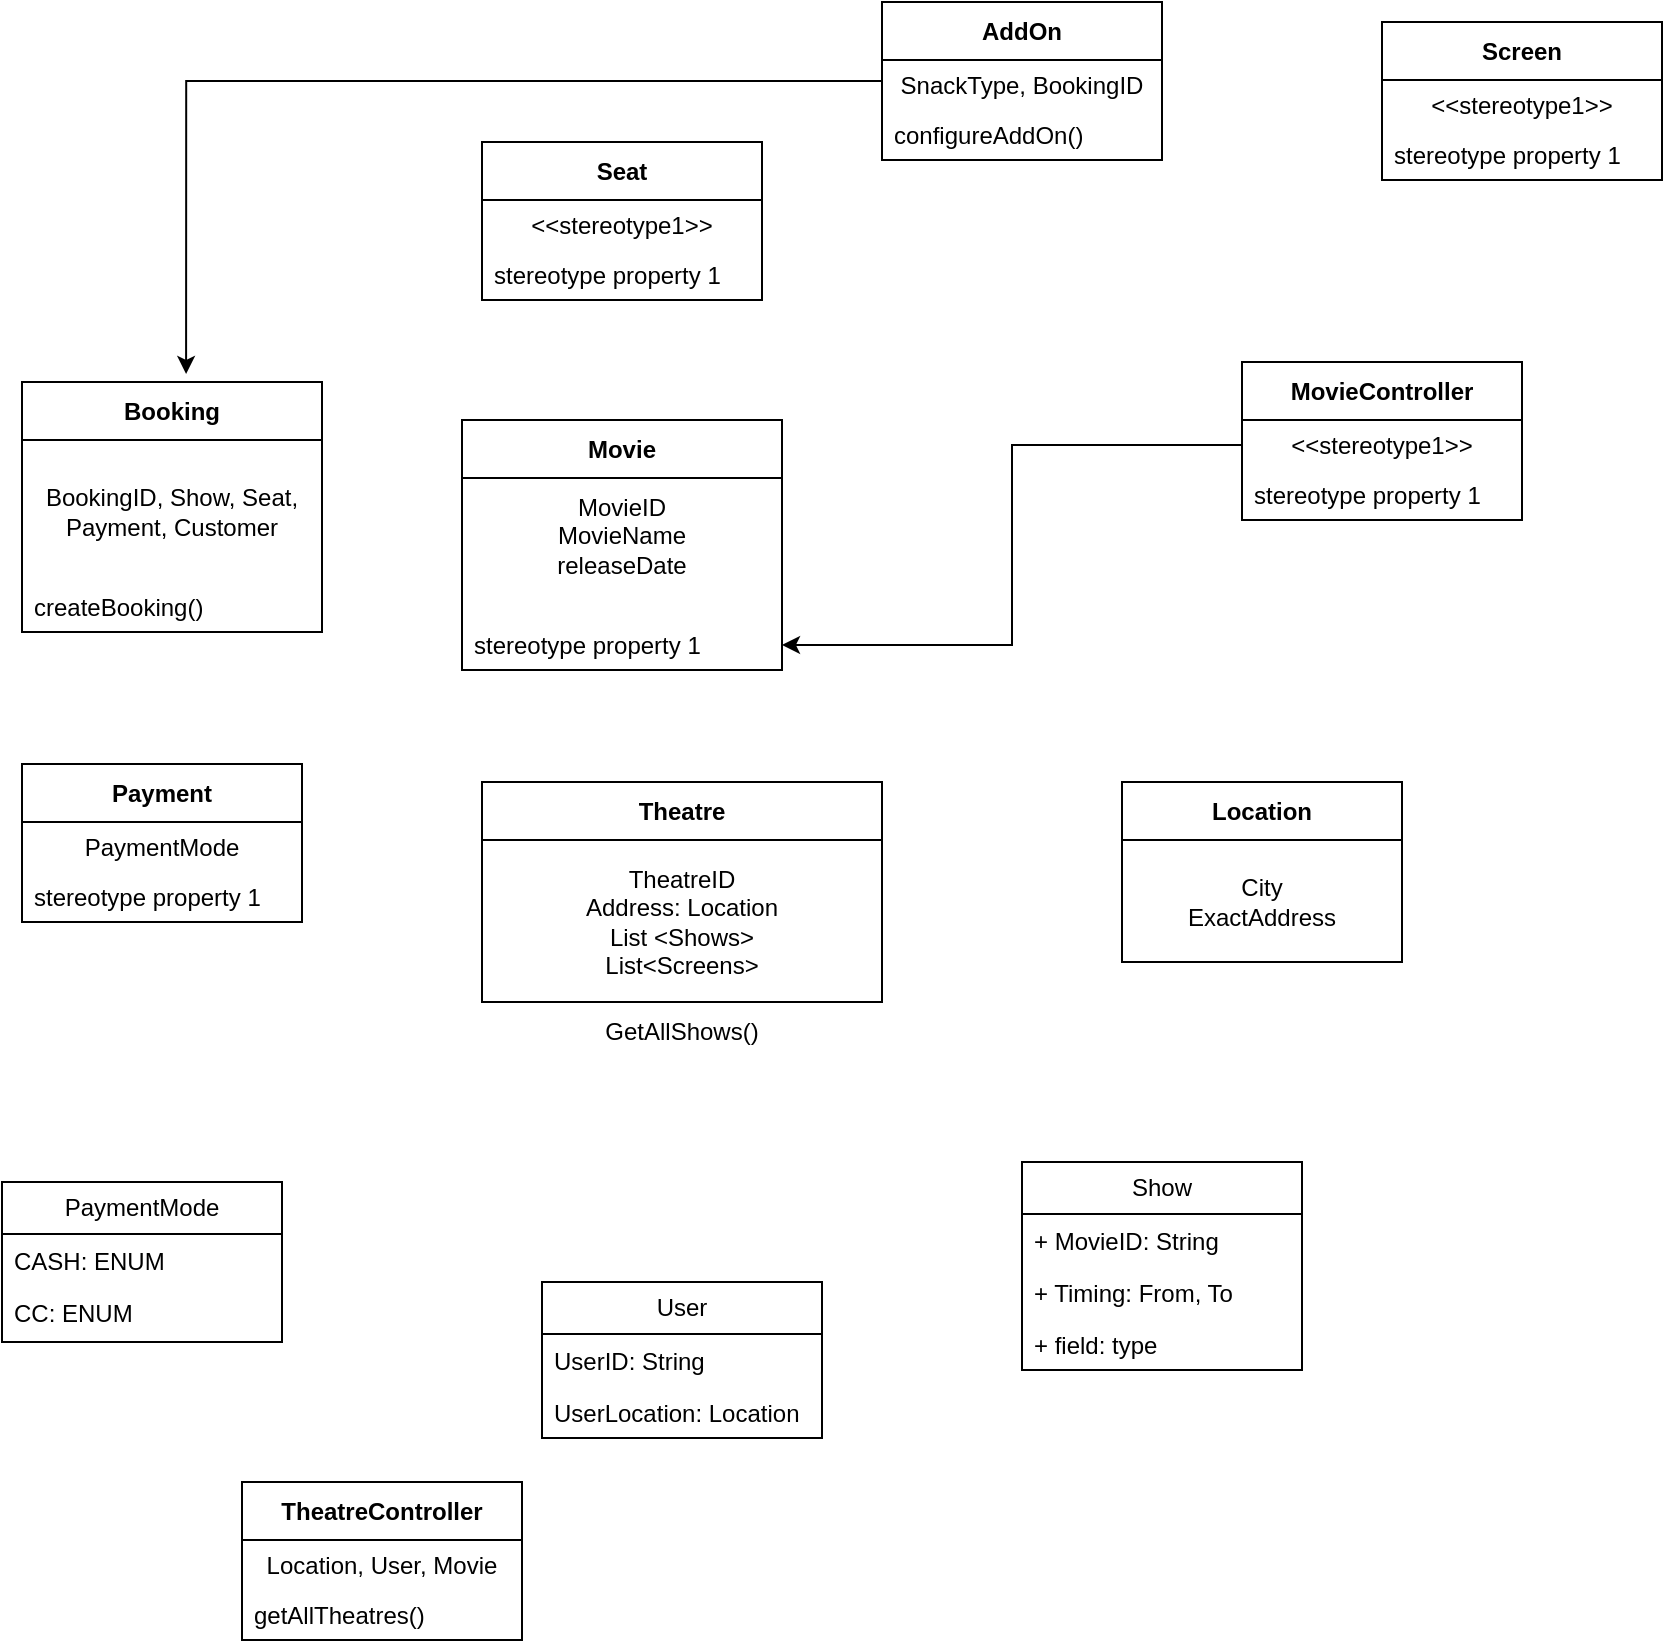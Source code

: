 <mxfile version="26.2.13">
  <diagram name="Page-1" id="F_ZaczkMtIqNooNeNBp-">
    <mxGraphModel dx="1594" dy="502" grid="1" gridSize="10" guides="1" tooltips="1" connect="1" arrows="1" fold="1" page="1" pageScale="1" pageWidth="850" pageHeight="1100" math="0" shadow="0">
      <root>
        <mxCell id="0" />
        <mxCell id="1" parent="0" />
        <mxCell id="Fvq9fH6emCCQdqjXHm8f-1" value="Movie" style="swimlane;fontStyle=1;align=center;verticalAlign=middle;childLayout=stackLayout;horizontal=1;startSize=29;horizontalStack=0;resizeParent=1;resizeParentMax=0;resizeLast=0;collapsible=0;marginBottom=0;html=1;whiteSpace=wrap;" vertex="1" parent="1">
          <mxGeometry x="190" y="339" width="160" height="125" as="geometry" />
        </mxCell>
        <mxCell id="Fvq9fH6emCCQdqjXHm8f-2" value="MovieID&lt;br&gt;MovieName&lt;div&gt;releaseDate&lt;/div&gt;&lt;div&gt;&lt;br&gt;&lt;/div&gt;" style="text;html=1;strokeColor=none;fillColor=none;align=center;verticalAlign=middle;spacingLeft=4;spacingRight=4;overflow=hidden;rotatable=0;points=[[0,0.5],[1,0.5]];portConstraint=eastwest;whiteSpace=wrap;" vertex="1" parent="Fvq9fH6emCCQdqjXHm8f-1">
          <mxGeometry y="29" width="160" height="71" as="geometry" />
        </mxCell>
        <mxCell id="Fvq9fH6emCCQdqjXHm8f-3" value="stereotype property 1" style="text;html=1;strokeColor=none;fillColor=none;align=left;verticalAlign=middle;spacingLeft=4;spacingRight=4;overflow=hidden;rotatable=0;points=[[0,0.5],[1,0.5]];portConstraint=eastwest;whiteSpace=wrap;" vertex="1" parent="Fvq9fH6emCCQdqjXHm8f-1">
          <mxGeometry y="100" width="160" height="25" as="geometry" />
        </mxCell>
        <mxCell id="Fvq9fH6emCCQdqjXHm8f-5" value="MovieController" style="swimlane;fontStyle=1;align=center;verticalAlign=middle;childLayout=stackLayout;horizontal=1;startSize=29;horizontalStack=0;resizeParent=1;resizeParentMax=0;resizeLast=0;collapsible=0;marginBottom=0;html=1;whiteSpace=wrap;" vertex="1" parent="1">
          <mxGeometry x="580" y="310" width="140" height="79" as="geometry" />
        </mxCell>
        <mxCell id="Fvq9fH6emCCQdqjXHm8f-6" value="&amp;lt;&amp;lt;stereotype1&amp;gt;&amp;gt;" style="text;html=1;strokeColor=none;fillColor=none;align=center;verticalAlign=middle;spacingLeft=4;spacingRight=4;overflow=hidden;rotatable=0;points=[[0,0.5],[1,0.5]];portConstraint=eastwest;whiteSpace=wrap;" vertex="1" parent="Fvq9fH6emCCQdqjXHm8f-5">
          <mxGeometry y="29" width="140" height="25" as="geometry" />
        </mxCell>
        <mxCell id="Fvq9fH6emCCQdqjXHm8f-7" value="stereotype property 1" style="text;html=1;strokeColor=none;fillColor=none;align=left;verticalAlign=middle;spacingLeft=4;spacingRight=4;overflow=hidden;rotatable=0;points=[[0,0.5],[1,0.5]];portConstraint=eastwest;whiteSpace=wrap;" vertex="1" parent="Fvq9fH6emCCQdqjXHm8f-5">
          <mxGeometry y="54" width="140" height="25" as="geometry" />
        </mxCell>
        <mxCell id="Fvq9fH6emCCQdqjXHm8f-9" value="" style="edgeStyle=orthogonalEdgeStyle;rounded=0;orthogonalLoop=1;jettySize=auto;html=1;" edge="1" parent="1" source="Fvq9fH6emCCQdqjXHm8f-6" target="Fvq9fH6emCCQdqjXHm8f-3">
          <mxGeometry relative="1" as="geometry" />
        </mxCell>
        <mxCell id="Fvq9fH6emCCQdqjXHm8f-10" value="Theatre" style="swimlane;fontStyle=1;align=center;verticalAlign=middle;childLayout=stackLayout;horizontal=1;startSize=29;horizontalStack=0;resizeParent=1;resizeParentMax=0;resizeLast=0;collapsible=0;marginBottom=0;html=1;whiteSpace=wrap;" vertex="1" parent="1">
          <mxGeometry x="200" y="520" width="200" height="110" as="geometry" />
        </mxCell>
        <mxCell id="Fvq9fH6emCCQdqjXHm8f-11" value="TheatreID&lt;br&gt;Address: Location&lt;div&gt;&lt;div&gt;List &amp;lt;Shows&amp;gt;&lt;br&gt;List&amp;lt;Screens&amp;gt;&lt;/div&gt;&lt;/div&gt;" style="text;html=1;strokeColor=none;fillColor=none;align=center;verticalAlign=middle;spacingLeft=4;spacingRight=4;overflow=hidden;rotatable=0;points=[[0,0.5],[1,0.5]];portConstraint=eastwest;whiteSpace=wrap;" vertex="1" parent="Fvq9fH6emCCQdqjXHm8f-10">
          <mxGeometry y="29" width="200" height="81" as="geometry" />
        </mxCell>
        <mxCell id="Fvq9fH6emCCQdqjXHm8f-13" value="Seat" style="swimlane;fontStyle=1;align=center;verticalAlign=middle;childLayout=stackLayout;horizontal=1;startSize=29;horizontalStack=0;resizeParent=1;resizeParentMax=0;resizeLast=0;collapsible=0;marginBottom=0;html=1;whiteSpace=wrap;" vertex="1" parent="1">
          <mxGeometry x="200" y="200" width="140" height="79" as="geometry" />
        </mxCell>
        <mxCell id="Fvq9fH6emCCQdqjXHm8f-14" value="&amp;lt;&amp;lt;stereotype1&amp;gt;&amp;gt;" style="text;html=1;strokeColor=none;fillColor=none;align=center;verticalAlign=middle;spacingLeft=4;spacingRight=4;overflow=hidden;rotatable=0;points=[[0,0.5],[1,0.5]];portConstraint=eastwest;whiteSpace=wrap;" vertex="1" parent="Fvq9fH6emCCQdqjXHm8f-13">
          <mxGeometry y="29" width="140" height="25" as="geometry" />
        </mxCell>
        <mxCell id="Fvq9fH6emCCQdqjXHm8f-15" value="stereotype property 1" style="text;html=1;strokeColor=none;fillColor=none;align=left;verticalAlign=middle;spacingLeft=4;spacingRight=4;overflow=hidden;rotatable=0;points=[[0,0.5],[1,0.5]];portConstraint=eastwest;whiteSpace=wrap;" vertex="1" parent="Fvq9fH6emCCQdqjXHm8f-13">
          <mxGeometry y="54" width="140" height="25" as="geometry" />
        </mxCell>
        <mxCell id="Fvq9fH6emCCQdqjXHm8f-16" value="AddOn" style="swimlane;fontStyle=1;align=center;verticalAlign=middle;childLayout=stackLayout;horizontal=1;startSize=29;horizontalStack=0;resizeParent=1;resizeParentMax=0;resizeLast=0;collapsible=0;marginBottom=0;html=1;whiteSpace=wrap;" vertex="1" parent="1">
          <mxGeometry x="400" y="130" width="140" height="79" as="geometry" />
        </mxCell>
        <mxCell id="Fvq9fH6emCCQdqjXHm8f-17" value="SnackType, BookingID" style="text;html=1;strokeColor=none;fillColor=none;align=center;verticalAlign=middle;spacingLeft=4;spacingRight=4;overflow=hidden;rotatable=0;points=[[0,0.5],[1,0.5]];portConstraint=eastwest;whiteSpace=wrap;" vertex="1" parent="Fvq9fH6emCCQdqjXHm8f-16">
          <mxGeometry y="29" width="140" height="25" as="geometry" />
        </mxCell>
        <mxCell id="Fvq9fH6emCCQdqjXHm8f-18" value="configureAddOn()" style="text;html=1;strokeColor=none;fillColor=none;align=left;verticalAlign=middle;spacingLeft=4;spacingRight=4;overflow=hidden;rotatable=0;points=[[0,0.5],[1,0.5]];portConstraint=eastwest;whiteSpace=wrap;" vertex="1" parent="Fvq9fH6emCCQdqjXHm8f-16">
          <mxGeometry y="54" width="140" height="25" as="geometry" />
        </mxCell>
        <mxCell id="Fvq9fH6emCCQdqjXHm8f-19" value="Location" style="swimlane;fontStyle=1;align=center;verticalAlign=middle;childLayout=stackLayout;horizontal=1;startSize=29;horizontalStack=0;resizeParent=1;resizeParentMax=0;resizeLast=0;collapsible=0;marginBottom=0;html=1;whiteSpace=wrap;" vertex="1" parent="1">
          <mxGeometry x="520" y="520" width="140" height="90" as="geometry" />
        </mxCell>
        <mxCell id="Fvq9fH6emCCQdqjXHm8f-20" value="City&lt;br&gt;ExactAddress" style="text;html=1;strokeColor=none;fillColor=none;align=center;verticalAlign=middle;spacingLeft=4;spacingRight=4;overflow=hidden;rotatable=0;points=[[0,0.5],[1,0.5]];portConstraint=eastwest;whiteSpace=wrap;" vertex="1" parent="Fvq9fH6emCCQdqjXHm8f-19">
          <mxGeometry y="29" width="140" height="61" as="geometry" />
        </mxCell>
        <mxCell id="Fvq9fH6emCCQdqjXHm8f-22" value="Screen" style="swimlane;fontStyle=1;align=center;verticalAlign=middle;childLayout=stackLayout;horizontal=1;startSize=29;horizontalStack=0;resizeParent=1;resizeParentMax=0;resizeLast=0;collapsible=0;marginBottom=0;html=1;whiteSpace=wrap;" vertex="1" parent="1">
          <mxGeometry x="650" y="140" width="140" height="79" as="geometry" />
        </mxCell>
        <mxCell id="Fvq9fH6emCCQdqjXHm8f-23" value="&amp;lt;&amp;lt;stereotype1&amp;gt;&amp;gt;" style="text;html=1;strokeColor=none;fillColor=none;align=center;verticalAlign=middle;spacingLeft=4;spacingRight=4;overflow=hidden;rotatable=0;points=[[0,0.5],[1,0.5]];portConstraint=eastwest;whiteSpace=wrap;" vertex="1" parent="Fvq9fH6emCCQdqjXHm8f-22">
          <mxGeometry y="29" width="140" height="25" as="geometry" />
        </mxCell>
        <mxCell id="Fvq9fH6emCCQdqjXHm8f-24" value="stereotype property 1" style="text;html=1;strokeColor=none;fillColor=none;align=left;verticalAlign=middle;spacingLeft=4;spacingRight=4;overflow=hidden;rotatable=0;points=[[0,0.5],[1,0.5]];portConstraint=eastwest;whiteSpace=wrap;" vertex="1" parent="Fvq9fH6emCCQdqjXHm8f-22">
          <mxGeometry y="54" width="140" height="25" as="geometry" />
        </mxCell>
        <mxCell id="Fvq9fH6emCCQdqjXHm8f-25" value="Booking" style="swimlane;fontStyle=1;align=center;verticalAlign=middle;childLayout=stackLayout;horizontal=1;startSize=29;horizontalStack=0;resizeParent=1;resizeParentMax=0;resizeLast=0;collapsible=0;marginBottom=0;html=1;whiteSpace=wrap;" vertex="1" parent="1">
          <mxGeometry x="-30" y="320" width="150" height="125" as="geometry" />
        </mxCell>
        <mxCell id="Fvq9fH6emCCQdqjXHm8f-26" value="BookingID, Show, Seat, Payment, Customer" style="text;html=1;strokeColor=none;fillColor=none;align=center;verticalAlign=middle;spacingLeft=4;spacingRight=4;overflow=hidden;rotatable=0;points=[[0,0.5],[1,0.5]];portConstraint=eastwest;whiteSpace=wrap;" vertex="1" parent="Fvq9fH6emCCQdqjXHm8f-25">
          <mxGeometry y="29" width="150" height="71" as="geometry" />
        </mxCell>
        <mxCell id="Fvq9fH6emCCQdqjXHm8f-27" value="createBooking()" style="text;html=1;strokeColor=none;fillColor=none;align=left;verticalAlign=middle;spacingLeft=4;spacingRight=4;overflow=hidden;rotatable=0;points=[[0,0.5],[1,0.5]];portConstraint=eastwest;whiteSpace=wrap;" vertex="1" parent="Fvq9fH6emCCQdqjXHm8f-25">
          <mxGeometry y="100" width="150" height="25" as="geometry" />
        </mxCell>
        <mxCell id="Fvq9fH6emCCQdqjXHm8f-28" value="Payment" style="swimlane;fontStyle=1;align=center;verticalAlign=middle;childLayout=stackLayout;horizontal=1;startSize=29;horizontalStack=0;resizeParent=1;resizeParentMax=0;resizeLast=0;collapsible=0;marginBottom=0;html=1;whiteSpace=wrap;" vertex="1" parent="1">
          <mxGeometry x="-30" y="511" width="140" height="79" as="geometry" />
        </mxCell>
        <mxCell id="Fvq9fH6emCCQdqjXHm8f-29" value="PaymentMode" style="text;html=1;strokeColor=none;fillColor=none;align=center;verticalAlign=middle;spacingLeft=4;spacingRight=4;overflow=hidden;rotatable=0;points=[[0,0.5],[1,0.5]];portConstraint=eastwest;whiteSpace=wrap;" vertex="1" parent="Fvq9fH6emCCQdqjXHm8f-28">
          <mxGeometry y="29" width="140" height="25" as="geometry" />
        </mxCell>
        <mxCell id="Fvq9fH6emCCQdqjXHm8f-30" value="stereotype property 1" style="text;html=1;strokeColor=none;fillColor=none;align=left;verticalAlign=middle;spacingLeft=4;spacingRight=4;overflow=hidden;rotatable=0;points=[[0,0.5],[1,0.5]];portConstraint=eastwest;whiteSpace=wrap;" vertex="1" parent="Fvq9fH6emCCQdqjXHm8f-28">
          <mxGeometry y="54" width="140" height="25" as="geometry" />
        </mxCell>
        <mxCell id="Fvq9fH6emCCQdqjXHm8f-34" value="PaymentMode" style="swimlane;fontStyle=0;childLayout=stackLayout;horizontal=1;startSize=26;fillColor=none;horizontalStack=0;resizeParent=1;resizeParentMax=0;resizeLast=0;collapsible=1;marginBottom=0;whiteSpace=wrap;html=1;" vertex="1" parent="1">
          <mxGeometry x="-40" y="720" width="140" height="80" as="geometry" />
        </mxCell>
        <mxCell id="Fvq9fH6emCCQdqjXHm8f-35" value="CASH: ENUM" style="text;strokeColor=none;fillColor=none;align=left;verticalAlign=top;spacingLeft=4;spacingRight=4;overflow=hidden;rotatable=0;points=[[0,0.5],[1,0.5]];portConstraint=eastwest;whiteSpace=wrap;html=1;" vertex="1" parent="Fvq9fH6emCCQdqjXHm8f-34">
          <mxGeometry y="26" width="140" height="26" as="geometry" />
        </mxCell>
        <mxCell id="Fvq9fH6emCCQdqjXHm8f-36" value="CC: ENUM" style="text;strokeColor=none;fillColor=none;align=left;verticalAlign=top;spacingLeft=4;spacingRight=4;overflow=hidden;rotatable=0;points=[[0,0.5],[1,0.5]];portConstraint=eastwest;whiteSpace=wrap;html=1;" vertex="1" parent="Fvq9fH6emCCQdqjXHm8f-34">
          <mxGeometry y="52" width="140" height="28" as="geometry" />
        </mxCell>
        <mxCell id="Fvq9fH6emCCQdqjXHm8f-38" value="User" style="swimlane;fontStyle=0;childLayout=stackLayout;horizontal=1;startSize=26;fillColor=none;horizontalStack=0;resizeParent=1;resizeParentMax=0;resizeLast=0;collapsible=1;marginBottom=0;whiteSpace=wrap;html=1;" vertex="1" parent="1">
          <mxGeometry x="230" y="770" width="140" height="78" as="geometry" />
        </mxCell>
        <mxCell id="Fvq9fH6emCCQdqjXHm8f-39" value="UserID: String" style="text;strokeColor=none;fillColor=none;align=left;verticalAlign=top;spacingLeft=4;spacingRight=4;overflow=hidden;rotatable=0;points=[[0,0.5],[1,0.5]];portConstraint=eastwest;whiteSpace=wrap;html=1;" vertex="1" parent="Fvq9fH6emCCQdqjXHm8f-38">
          <mxGeometry y="26" width="140" height="26" as="geometry" />
        </mxCell>
        <mxCell id="Fvq9fH6emCCQdqjXHm8f-40" value="UserLocation: Location" style="text;strokeColor=none;fillColor=none;align=left;verticalAlign=top;spacingLeft=4;spacingRight=4;overflow=hidden;rotatable=0;points=[[0,0.5],[1,0.5]];portConstraint=eastwest;whiteSpace=wrap;html=1;" vertex="1" parent="Fvq9fH6emCCQdqjXHm8f-38">
          <mxGeometry y="52" width="140" height="26" as="geometry" />
        </mxCell>
        <mxCell id="Fvq9fH6emCCQdqjXHm8f-42" value="Show" style="swimlane;fontStyle=0;childLayout=stackLayout;horizontal=1;startSize=26;fillColor=none;horizontalStack=0;resizeParent=1;resizeParentMax=0;resizeLast=0;collapsible=1;marginBottom=0;whiteSpace=wrap;html=1;" vertex="1" parent="1">
          <mxGeometry x="470" y="710" width="140" height="104" as="geometry">
            <mxRectangle x="470" y="710" width="70" height="30" as="alternateBounds" />
          </mxGeometry>
        </mxCell>
        <mxCell id="Fvq9fH6emCCQdqjXHm8f-43" value="+ MovieID: String" style="text;strokeColor=none;fillColor=none;align=left;verticalAlign=top;spacingLeft=4;spacingRight=4;overflow=hidden;rotatable=0;points=[[0,0.5],[1,0.5]];portConstraint=eastwest;whiteSpace=wrap;html=1;" vertex="1" parent="Fvq9fH6emCCQdqjXHm8f-42">
          <mxGeometry y="26" width="140" height="26" as="geometry" />
        </mxCell>
        <mxCell id="Fvq9fH6emCCQdqjXHm8f-44" value="+ Timing: From, To" style="text;strokeColor=none;fillColor=none;align=left;verticalAlign=top;spacingLeft=4;spacingRight=4;overflow=hidden;rotatable=0;points=[[0,0.5],[1,0.5]];portConstraint=eastwest;whiteSpace=wrap;html=1;" vertex="1" parent="Fvq9fH6emCCQdqjXHm8f-42">
          <mxGeometry y="52" width="140" height="26" as="geometry" />
        </mxCell>
        <mxCell id="Fvq9fH6emCCQdqjXHm8f-45" value="+ field: type" style="text;strokeColor=none;fillColor=none;align=left;verticalAlign=top;spacingLeft=4;spacingRight=4;overflow=hidden;rotatable=0;points=[[0,0.5],[1,0.5]];portConstraint=eastwest;whiteSpace=wrap;html=1;" vertex="1" parent="Fvq9fH6emCCQdqjXHm8f-42">
          <mxGeometry y="78" width="140" height="26" as="geometry" />
        </mxCell>
        <mxCell id="Fvq9fH6emCCQdqjXHm8f-46" value="TheatreController" style="swimlane;fontStyle=1;align=center;verticalAlign=middle;childLayout=stackLayout;horizontal=1;startSize=29;horizontalStack=0;resizeParent=1;resizeParentMax=0;resizeLast=0;collapsible=0;marginBottom=0;html=1;whiteSpace=wrap;" vertex="1" parent="1">
          <mxGeometry x="80" y="870" width="140" height="79" as="geometry" />
        </mxCell>
        <mxCell id="Fvq9fH6emCCQdqjXHm8f-47" value="Location, User, Movie" style="text;html=1;strokeColor=none;fillColor=none;align=center;verticalAlign=middle;spacingLeft=4;spacingRight=4;overflow=hidden;rotatable=0;points=[[0,0.5],[1,0.5]];portConstraint=eastwest;whiteSpace=wrap;" vertex="1" parent="Fvq9fH6emCCQdqjXHm8f-46">
          <mxGeometry y="29" width="140" height="25" as="geometry" />
        </mxCell>
        <mxCell id="Fvq9fH6emCCQdqjXHm8f-48" value="getAllTheatres()" style="text;html=1;strokeColor=none;fillColor=none;align=left;verticalAlign=middle;spacingLeft=4;spacingRight=4;overflow=hidden;rotatable=0;points=[[0,0.5],[1,0.5]];portConstraint=eastwest;whiteSpace=wrap;" vertex="1" parent="Fvq9fH6emCCQdqjXHm8f-46">
          <mxGeometry y="54" width="140" height="25" as="geometry" />
        </mxCell>
        <mxCell id="Fvq9fH6emCCQdqjXHm8f-49" style="edgeStyle=orthogonalEdgeStyle;rounded=0;orthogonalLoop=1;jettySize=auto;html=1;entryX=0.547;entryY=-0.032;entryDx=0;entryDy=0;entryPerimeter=0;" edge="1" parent="1" source="Fvq9fH6emCCQdqjXHm8f-16" target="Fvq9fH6emCCQdqjXHm8f-25">
          <mxGeometry relative="1" as="geometry" />
        </mxCell>
        <mxCell id="Fvq9fH6emCCQdqjXHm8f-50" value="GetAllShows()" style="text;html=1;strokeColor=none;fillColor=none;align=center;verticalAlign=middle;spacingLeft=4;spacingRight=4;overflow=hidden;rotatable=0;points=[[0,0.5],[1,0.5]];portConstraint=eastwest;whiteSpace=wrap;" vertex="1" parent="1">
          <mxGeometry x="200" y="629" width="200" height="31" as="geometry" />
        </mxCell>
      </root>
    </mxGraphModel>
  </diagram>
</mxfile>
